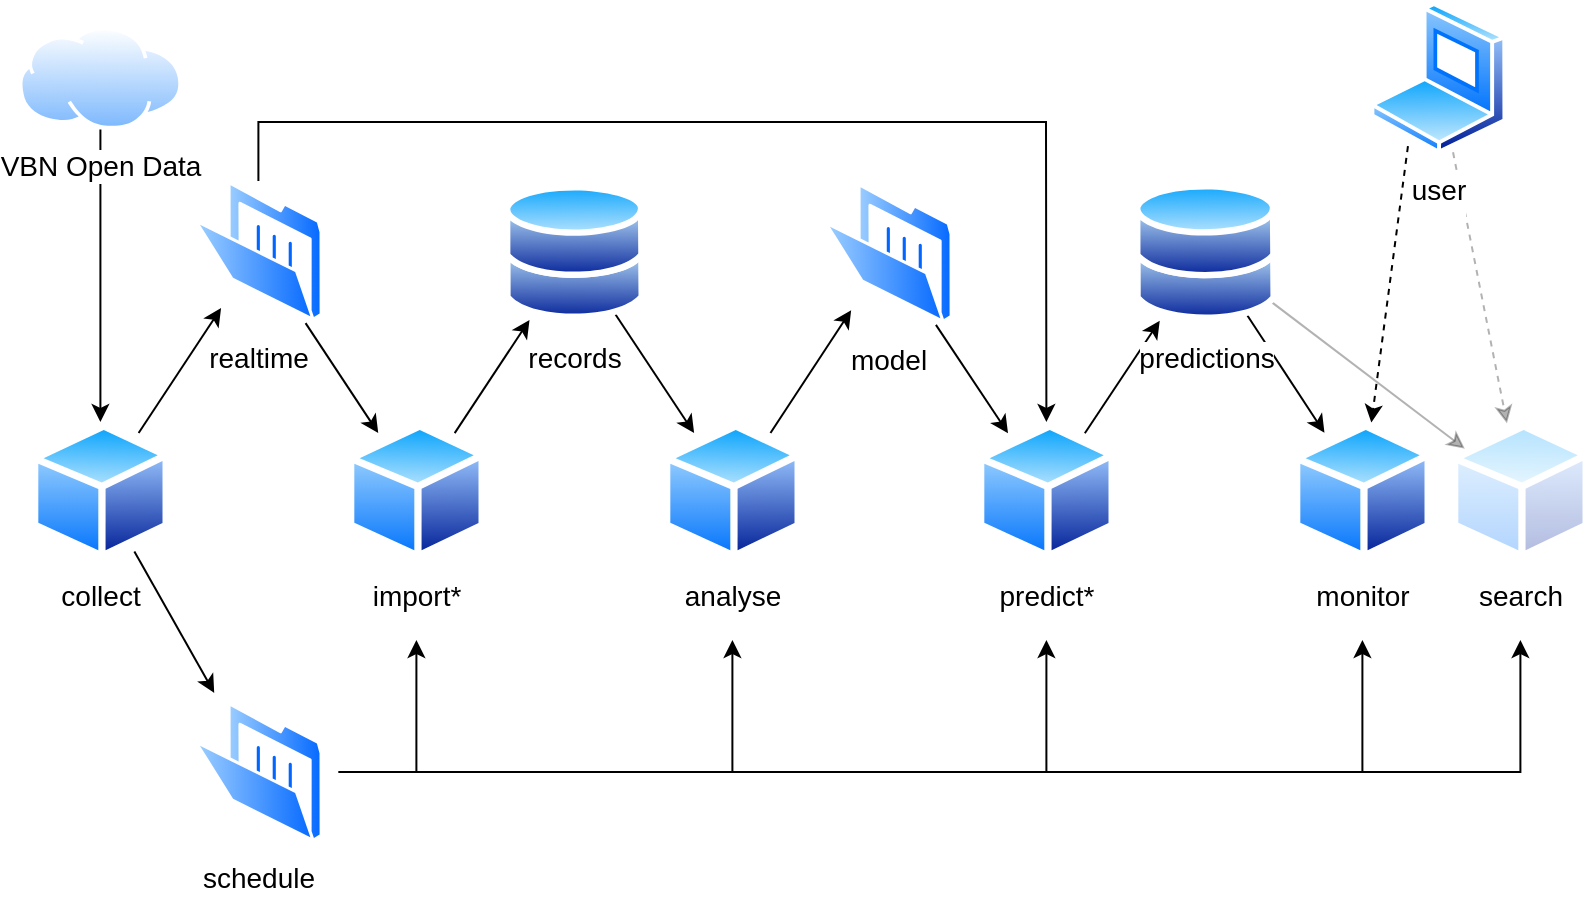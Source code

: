 <mxfile version="13.6.2" type="github">
  <diagram id="gD4YqOCgDvATL1Xq6Jel" name="Page-1">
    <mxGraphModel dx="929" dy="773" grid="1" gridSize="10" guides="1" tooltips="1" connect="1" arrows="1" fold="1" page="0" pageScale="1" pageWidth="827" pageHeight="1169" math="0" shadow="0">
      <root>
        <mxCell id="0" />
        <mxCell id="1" parent="0" />
        <mxCell id="Xw7_9tgWDwV0MpN7s_Og-26" style="edgeStyle=none;rounded=0;orthogonalLoop=1;jettySize=auto;html=1;" parent="1" source="Xw7_9tgWDwV0MpN7s_Og-1" target="Xw7_9tgWDwV0MpN7s_Og-8" edge="1">
          <mxGeometry relative="1" as="geometry" />
        </mxCell>
        <mxCell id="Xw7_9tgWDwV0MpN7s_Og-1" value="&lt;div style=&quot;font-size: 14px;&quot;&gt;records&lt;/div&gt;" style="aspect=fixed;perimeter=ellipsePerimeter;html=1;align=center;shadow=0;dashed=0;spacingTop=3;image;image=img/lib/active_directory/databases.svg;fontSize=14;" parent="1" vertex="1">
          <mxGeometry x="267" y="220.5" width="70.41" height="69" as="geometry" />
        </mxCell>
        <mxCell id="Xw7_9tgWDwV0MpN7s_Og-32" style="edgeStyle=orthogonalEdgeStyle;rounded=0;orthogonalLoop=1;jettySize=auto;html=1;targetPerimeterSpacing=40;sourcePerimeterSpacing=8;" parent="1" source="Xw7_9tgWDwV0MpN7s_Og-2" target="Xw7_9tgWDwV0MpN7s_Og-8" edge="1">
          <mxGeometry relative="1" as="geometry" />
        </mxCell>
        <mxCell id="Xw7_9tgWDwV0MpN7s_Og-33" style="edgeStyle=orthogonalEdgeStyle;rounded=0;orthogonalLoop=1;jettySize=auto;html=1;targetPerimeterSpacing=40;sourcePerimeterSpacing=8;" parent="1" source="Xw7_9tgWDwV0MpN7s_Og-2" target="Xw7_9tgWDwV0MpN7s_Og-10" edge="1">
          <mxGeometry relative="1" as="geometry" />
        </mxCell>
        <mxCell id="Xw7_9tgWDwV0MpN7s_Og-34" style="edgeStyle=orthogonalEdgeStyle;rounded=0;orthogonalLoop=1;jettySize=auto;html=1;targetPerimeterSpacing=40;sourcePerimeterSpacing=8;" parent="1" source="Xw7_9tgWDwV0MpN7s_Og-2" target="Xw7_9tgWDwV0MpN7s_Og-11" edge="1">
          <mxGeometry relative="1" as="geometry" />
        </mxCell>
        <mxCell id="Xw7_9tgWDwV0MpN7s_Og-35" style="edgeStyle=orthogonalEdgeStyle;rounded=0;orthogonalLoop=1;jettySize=auto;html=1;elbow=vertical;targetPerimeterSpacing=40;sourcePerimeterSpacing=8;" parent="1" source="Xw7_9tgWDwV0MpN7s_Og-2" target="Xw7_9tgWDwV0MpN7s_Og-12" edge="1">
          <mxGeometry relative="1" as="geometry" />
        </mxCell>
        <mxCell id="Xw7_9tgWDwV0MpN7s_Og-38" style="edgeStyle=orthogonalEdgeStyle;rounded=0;orthogonalLoop=1;jettySize=auto;html=1;targetPerimeterSpacing=40;fontSize=14;sourcePerimeterSpacing=8;" parent="1" source="Xw7_9tgWDwV0MpN7s_Og-2" target="Xw7_9tgWDwV0MpN7s_Og-6" edge="1">
          <mxGeometry relative="1" as="geometry" />
        </mxCell>
        <mxCell id="Xw7_9tgWDwV0MpN7s_Og-2" value="&lt;div style=&quot;font-size: 14px;&quot;&gt;schedule&lt;/div&gt;" style="aspect=fixed;perimeter=ellipsePerimeter;html=1;align=center;shadow=0;dashed=0;spacingTop=3;image;image=img/lib/active_directory/folder_open.svg;fontSize=14;" parent="1" vertex="1">
          <mxGeometry x="112" y="480" width="64.4" height="70" as="geometry" />
        </mxCell>
        <mxCell id="Xw7_9tgWDwV0MpN7s_Og-19" style="edgeStyle=orthogonalEdgeStyle;rounded=0;orthogonalLoop=1;jettySize=auto;html=1;exitX=0.5;exitY=1;exitDx=0;exitDy=0;entryX=0.5;entryY=0;entryDx=0;entryDy=0;" parent="1" source="Xw7_9tgWDwV0MpN7s_Og-3" target="Xw7_9tgWDwV0MpN7s_Og-4" edge="1">
          <mxGeometry relative="1" as="geometry" />
        </mxCell>
        <mxCell id="Xw7_9tgWDwV0MpN7s_Og-3" value="VBN Open Data" style="aspect=fixed;perimeter=ellipsePerimeter;html=1;align=center;shadow=0;dashed=0;spacingTop=3;image;image=img/lib/active_directory/internet_cloud.svg;fontSize=14;" parent="1" vertex="1">
          <mxGeometry x="24.33" y="142.25" width="81.75" height="51.5" as="geometry" />
        </mxCell>
        <mxCell id="Xw7_9tgWDwV0MpN7s_Og-20" style="rounded=0;orthogonalLoop=1;jettySize=auto;html=1;targetPerimeterSpacing=11;" parent="1" source="Xw7_9tgWDwV0MpN7s_Og-4" target="Xw7_9tgWDwV0MpN7s_Og-2" edge="1">
          <mxGeometry relative="1" as="geometry" />
        </mxCell>
        <mxCell id="Xw7_9tgWDwV0MpN7s_Og-22" style="rounded=0;orthogonalLoop=1;jettySize=auto;html=1;" parent="1" source="Xw7_9tgWDwV0MpN7s_Og-4" target="Xw7_9tgWDwV0MpN7s_Og-16" edge="1">
          <mxGeometry relative="1" as="geometry" />
        </mxCell>
        <mxCell id="Xw7_9tgWDwV0MpN7s_Og-4" value="collect" style="aspect=fixed;perimeter=ellipsePerimeter;html=1;align=center;shadow=0;dashed=0;spacingTop=3;image;image=img/lib/active_directory/generic_node.svg;fontSize=14;" parent="1" vertex="1">
          <mxGeometry x="30.0" y="340" width="70.41" height="69" as="geometry" />
        </mxCell>
        <mxCell id="Xw7_9tgWDwV0MpN7s_Og-36" style="rounded=0;orthogonalLoop=1;jettySize=auto;html=1;exitX=0.25;exitY=1;exitDx=0;exitDy=0;dashed=1;" parent="1" source="Xw7_9tgWDwV0MpN7s_Og-5" target="Xw7_9tgWDwV0MpN7s_Og-11" edge="1">
          <mxGeometry relative="1" as="geometry" />
        </mxCell>
        <mxCell id="Xw7_9tgWDwV0MpN7s_Og-37" style="edgeStyle=none;rounded=0;orthogonalLoop=1;jettySize=auto;html=1;dashed=1;opacity=30;" parent="1" source="Xw7_9tgWDwV0MpN7s_Og-5" target="Xw7_9tgWDwV0MpN7s_Og-12" edge="1">
          <mxGeometry relative="1" as="geometry" />
        </mxCell>
        <mxCell id="Xw7_9tgWDwV0MpN7s_Og-5" value="&lt;div style=&quot;font-size: 14px;&quot;&gt;user&lt;/div&gt;&lt;div style=&quot;font-size: 14px;&quot;&gt;&lt;br style=&quot;font-size: 14px;&quot;&gt;&lt;/div&gt;" style="aspect=fixed;perimeter=ellipsePerimeter;html=1;align=center;shadow=0;dashed=0;spacingTop=3;image;image=img/lib/active_directory/laptop_client.svg;fontSize=14;" parent="1" vertex="1">
          <mxGeometry x="700" y="129.99" width="68.41" height="76.01" as="geometry" />
        </mxCell>
        <mxCell id="Xw7_9tgWDwV0MpN7s_Og-25" style="edgeStyle=none;rounded=0;orthogonalLoop=1;jettySize=auto;html=1;targetPerimeterSpacing=6;" parent="1" source="Xw7_9tgWDwV0MpN7s_Og-6" target="Xw7_9tgWDwV0MpN7s_Og-1" edge="1">
          <mxGeometry relative="1" as="geometry" />
        </mxCell>
        <mxCell id="Xw7_9tgWDwV0MpN7s_Og-6" value="import*" style="aspect=fixed;perimeter=ellipsePerimeter;html=1;align=center;shadow=0;dashed=0;spacingTop=3;image;image=img/lib/active_directory/generic_node.svg;fontSize=14;" parent="1" vertex="1">
          <mxGeometry x="188" y="340" width="70.41" height="69" as="geometry" />
        </mxCell>
        <mxCell id="Xw7_9tgWDwV0MpN7s_Og-27" style="edgeStyle=none;rounded=0;orthogonalLoop=1;jettySize=auto;html=1;" parent="1" source="Xw7_9tgWDwV0MpN7s_Og-8" target="Xw7_9tgWDwV0MpN7s_Og-18" edge="1">
          <mxGeometry relative="1" as="geometry" />
        </mxCell>
        <mxCell id="Xw7_9tgWDwV0MpN7s_Og-8" value="analyse" style="aspect=fixed;perimeter=ellipsePerimeter;html=1;align=center;shadow=0;dashed=0;spacingTop=3;image;image=img/lib/active_directory/generic_node.svg;fontSize=14;" parent="1" vertex="1">
          <mxGeometry x="346" y="340" width="70.41" height="69" as="geometry" />
        </mxCell>
        <mxCell id="Xw7_9tgWDwV0MpN7s_Og-29" style="edgeStyle=none;rounded=0;orthogonalLoop=1;jettySize=auto;html=1;targetPerimeterSpacing=6;" parent="1" source="Xw7_9tgWDwV0MpN7s_Og-10" target="Xw7_9tgWDwV0MpN7s_Og-15" edge="1">
          <mxGeometry relative="1" as="geometry" />
        </mxCell>
        <mxCell id="Xw7_9tgWDwV0MpN7s_Og-10" value="predict*" style="aspect=fixed;perimeter=ellipsePerimeter;html=1;align=center;shadow=0;dashed=0;spacingTop=3;image;image=img/lib/active_directory/generic_node.svg;fontSize=14;" parent="1" vertex="1">
          <mxGeometry x="503" y="340" width="70.41" height="69" as="geometry" />
        </mxCell>
        <mxCell id="Xw7_9tgWDwV0MpN7s_Og-11" value="monitor" style="aspect=fixed;perimeter=ellipsePerimeter;html=1;align=center;shadow=0;dashed=0;spacingTop=3;image;image=img/lib/active_directory/generic_node.svg;fontSize=14;" parent="1" vertex="1">
          <mxGeometry x="661" y="340" width="70.41" height="69" as="geometry" />
        </mxCell>
        <mxCell id="Xw7_9tgWDwV0MpN7s_Og-12" value="&lt;div style=&quot;font-size: 14px;&quot;&gt;search&lt;/div&gt;" style="aspect=fixed;perimeter=ellipsePerimeter;html=1;align=center;shadow=0;dashed=0;spacingTop=3;image;image=img/lib/active_directory/generic_node.svg;opacity=30;fontSize=14;" parent="1" vertex="1">
          <mxGeometry x="740" y="340" width="70.41" height="69" as="geometry" />
        </mxCell>
        <mxCell id="Xw7_9tgWDwV0MpN7s_Og-30" style="edgeStyle=none;rounded=0;orthogonalLoop=1;jettySize=auto;html=1;" parent="1" source="Xw7_9tgWDwV0MpN7s_Og-15" target="Xw7_9tgWDwV0MpN7s_Og-11" edge="1">
          <mxGeometry relative="1" as="geometry" />
        </mxCell>
        <mxCell id="Xw7_9tgWDwV0MpN7s_Og-31" style="edgeStyle=none;rounded=0;orthogonalLoop=1;jettySize=auto;html=1;opacity=30;" parent="1" source="Xw7_9tgWDwV0MpN7s_Og-15" target="Xw7_9tgWDwV0MpN7s_Og-12" edge="1">
          <mxGeometry relative="1" as="geometry" />
        </mxCell>
        <mxCell id="Xw7_9tgWDwV0MpN7s_Og-15" value="&lt;div style=&quot;font-size: 14px;&quot;&gt;predictions&lt;/div&gt;" style="aspect=fixed;perimeter=ellipsePerimeter;html=1;align=center;shadow=0;dashed=0;spacingTop=3;image;image=img/lib/active_directory/databases.svg;fontSize=14;" parent="1" vertex="1">
          <mxGeometry x="582" y="220" width="71.43" height="70" as="geometry" />
        </mxCell>
        <mxCell id="Xw7_9tgWDwV0MpN7s_Og-24" style="edgeStyle=none;rounded=0;orthogonalLoop=1;jettySize=auto;html=1;sourcePerimeterSpacing=9;" parent="1" source="Xw7_9tgWDwV0MpN7s_Og-16" target="Xw7_9tgWDwV0MpN7s_Og-6" edge="1">
          <mxGeometry relative="1" as="geometry" />
        </mxCell>
        <mxCell id="Xw7_9tgWDwV0MpN7s_Og-39" style="edgeStyle=orthogonalEdgeStyle;rounded=0;orthogonalLoop=1;jettySize=auto;html=1;targetPerimeterSpacing=0;fontSize=14;exitX=0.5;exitY=0;exitDx=0;exitDy=0;" parent="1" source="Xw7_9tgWDwV0MpN7s_Og-16" target="Xw7_9tgWDwV0MpN7s_Og-10" edge="1">
          <mxGeometry relative="1" as="geometry">
            <Array as="points">
              <mxPoint x="144" y="190" />
              <mxPoint x="538" y="190" />
            </Array>
          </mxGeometry>
        </mxCell>
        <mxCell id="Xw7_9tgWDwV0MpN7s_Og-16" value="realtime" style="aspect=fixed;perimeter=ellipsePerimeter;html=1;align=center;shadow=0;dashed=0;spacingTop=3;image;image=img/lib/active_directory/folder_open.svg;fontSize=14;" parent="1" vertex="1">
          <mxGeometry x="112" y="219.5" width="64.4" height="70" as="geometry" />
        </mxCell>
        <mxCell id="Xw7_9tgWDwV0MpN7s_Og-28" style="edgeStyle=none;rounded=0;orthogonalLoop=1;jettySize=auto;html=1;sourcePerimeterSpacing=9;" parent="1" source="Xw7_9tgWDwV0MpN7s_Og-18" target="Xw7_9tgWDwV0MpN7s_Og-10" edge="1">
          <mxGeometry relative="1" as="geometry" />
        </mxCell>
        <mxCell id="Xw7_9tgWDwV0MpN7s_Og-18" value="&lt;div style=&quot;font-size: 14px;&quot;&gt;model&lt;/div&gt;" style="aspect=fixed;perimeter=ellipsePerimeter;html=1;align=center;shadow=0;dashed=0;spacingTop=3;image;image=img/lib/active_directory/folder_open.svg;fontSize=14;" parent="1" vertex="1">
          <mxGeometry x="427" y="220.5" width="64.4" height="70" as="geometry" />
        </mxCell>
      </root>
    </mxGraphModel>
  </diagram>
</mxfile>
